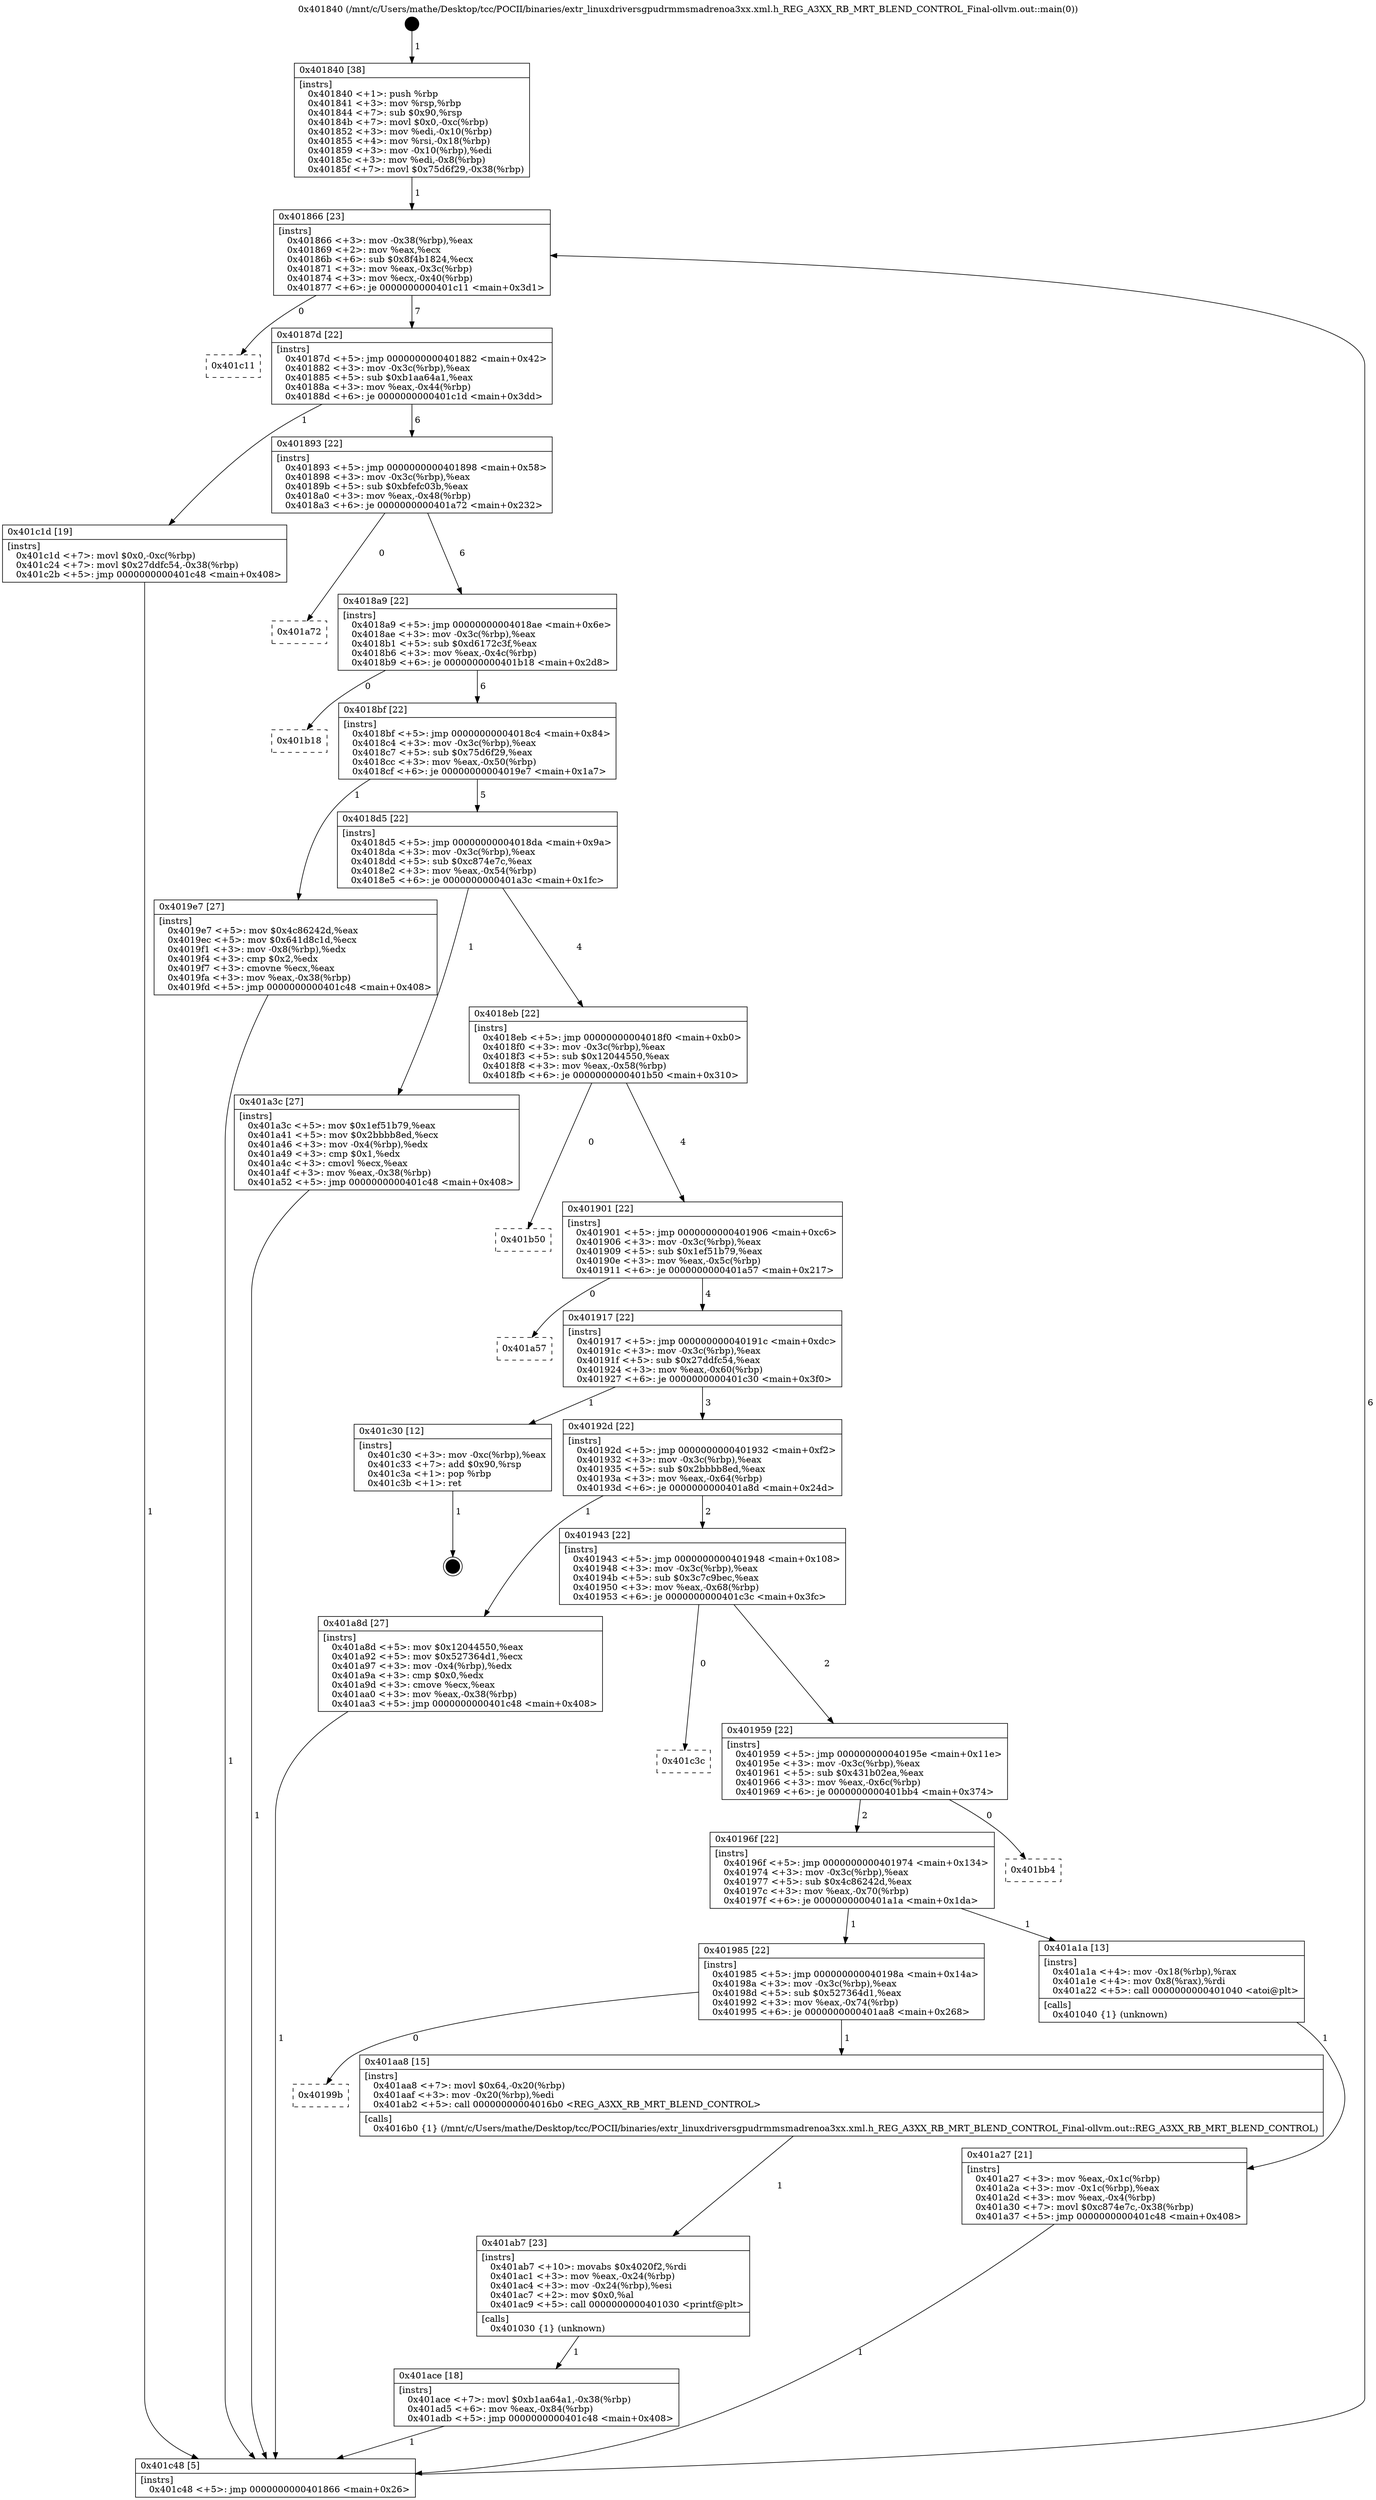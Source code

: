digraph "0x401840" {
  label = "0x401840 (/mnt/c/Users/mathe/Desktop/tcc/POCII/binaries/extr_linuxdriversgpudrmmsmadrenoa3xx.xml.h_REG_A3XX_RB_MRT_BLEND_CONTROL_Final-ollvm.out::main(0))"
  labelloc = "t"
  node[shape=record]

  Entry [label="",width=0.3,height=0.3,shape=circle,fillcolor=black,style=filled]
  "0x401866" [label="{
     0x401866 [23]\l
     | [instrs]\l
     &nbsp;&nbsp;0x401866 \<+3\>: mov -0x38(%rbp),%eax\l
     &nbsp;&nbsp;0x401869 \<+2\>: mov %eax,%ecx\l
     &nbsp;&nbsp;0x40186b \<+6\>: sub $0x8f4b1824,%ecx\l
     &nbsp;&nbsp;0x401871 \<+3\>: mov %eax,-0x3c(%rbp)\l
     &nbsp;&nbsp;0x401874 \<+3\>: mov %ecx,-0x40(%rbp)\l
     &nbsp;&nbsp;0x401877 \<+6\>: je 0000000000401c11 \<main+0x3d1\>\l
  }"]
  "0x401c11" [label="{
     0x401c11\l
  }", style=dashed]
  "0x40187d" [label="{
     0x40187d [22]\l
     | [instrs]\l
     &nbsp;&nbsp;0x40187d \<+5\>: jmp 0000000000401882 \<main+0x42\>\l
     &nbsp;&nbsp;0x401882 \<+3\>: mov -0x3c(%rbp),%eax\l
     &nbsp;&nbsp;0x401885 \<+5\>: sub $0xb1aa64a1,%eax\l
     &nbsp;&nbsp;0x40188a \<+3\>: mov %eax,-0x44(%rbp)\l
     &nbsp;&nbsp;0x40188d \<+6\>: je 0000000000401c1d \<main+0x3dd\>\l
  }"]
  Exit [label="",width=0.3,height=0.3,shape=circle,fillcolor=black,style=filled,peripheries=2]
  "0x401c1d" [label="{
     0x401c1d [19]\l
     | [instrs]\l
     &nbsp;&nbsp;0x401c1d \<+7\>: movl $0x0,-0xc(%rbp)\l
     &nbsp;&nbsp;0x401c24 \<+7\>: movl $0x27ddfc54,-0x38(%rbp)\l
     &nbsp;&nbsp;0x401c2b \<+5\>: jmp 0000000000401c48 \<main+0x408\>\l
  }"]
  "0x401893" [label="{
     0x401893 [22]\l
     | [instrs]\l
     &nbsp;&nbsp;0x401893 \<+5\>: jmp 0000000000401898 \<main+0x58\>\l
     &nbsp;&nbsp;0x401898 \<+3\>: mov -0x3c(%rbp),%eax\l
     &nbsp;&nbsp;0x40189b \<+5\>: sub $0xbfefc03b,%eax\l
     &nbsp;&nbsp;0x4018a0 \<+3\>: mov %eax,-0x48(%rbp)\l
     &nbsp;&nbsp;0x4018a3 \<+6\>: je 0000000000401a72 \<main+0x232\>\l
  }"]
  "0x401ace" [label="{
     0x401ace [18]\l
     | [instrs]\l
     &nbsp;&nbsp;0x401ace \<+7\>: movl $0xb1aa64a1,-0x38(%rbp)\l
     &nbsp;&nbsp;0x401ad5 \<+6\>: mov %eax,-0x84(%rbp)\l
     &nbsp;&nbsp;0x401adb \<+5\>: jmp 0000000000401c48 \<main+0x408\>\l
  }"]
  "0x401a72" [label="{
     0x401a72\l
  }", style=dashed]
  "0x4018a9" [label="{
     0x4018a9 [22]\l
     | [instrs]\l
     &nbsp;&nbsp;0x4018a9 \<+5\>: jmp 00000000004018ae \<main+0x6e\>\l
     &nbsp;&nbsp;0x4018ae \<+3\>: mov -0x3c(%rbp),%eax\l
     &nbsp;&nbsp;0x4018b1 \<+5\>: sub $0xd6172c3f,%eax\l
     &nbsp;&nbsp;0x4018b6 \<+3\>: mov %eax,-0x4c(%rbp)\l
     &nbsp;&nbsp;0x4018b9 \<+6\>: je 0000000000401b18 \<main+0x2d8\>\l
  }"]
  "0x401ab7" [label="{
     0x401ab7 [23]\l
     | [instrs]\l
     &nbsp;&nbsp;0x401ab7 \<+10\>: movabs $0x4020f2,%rdi\l
     &nbsp;&nbsp;0x401ac1 \<+3\>: mov %eax,-0x24(%rbp)\l
     &nbsp;&nbsp;0x401ac4 \<+3\>: mov -0x24(%rbp),%esi\l
     &nbsp;&nbsp;0x401ac7 \<+2\>: mov $0x0,%al\l
     &nbsp;&nbsp;0x401ac9 \<+5\>: call 0000000000401030 \<printf@plt\>\l
     | [calls]\l
     &nbsp;&nbsp;0x401030 \{1\} (unknown)\l
  }"]
  "0x401b18" [label="{
     0x401b18\l
  }", style=dashed]
  "0x4018bf" [label="{
     0x4018bf [22]\l
     | [instrs]\l
     &nbsp;&nbsp;0x4018bf \<+5\>: jmp 00000000004018c4 \<main+0x84\>\l
     &nbsp;&nbsp;0x4018c4 \<+3\>: mov -0x3c(%rbp),%eax\l
     &nbsp;&nbsp;0x4018c7 \<+5\>: sub $0x75d6f29,%eax\l
     &nbsp;&nbsp;0x4018cc \<+3\>: mov %eax,-0x50(%rbp)\l
     &nbsp;&nbsp;0x4018cf \<+6\>: je 00000000004019e7 \<main+0x1a7\>\l
  }"]
  "0x40199b" [label="{
     0x40199b\l
  }", style=dashed]
  "0x4019e7" [label="{
     0x4019e7 [27]\l
     | [instrs]\l
     &nbsp;&nbsp;0x4019e7 \<+5\>: mov $0x4c86242d,%eax\l
     &nbsp;&nbsp;0x4019ec \<+5\>: mov $0x641d8c1d,%ecx\l
     &nbsp;&nbsp;0x4019f1 \<+3\>: mov -0x8(%rbp),%edx\l
     &nbsp;&nbsp;0x4019f4 \<+3\>: cmp $0x2,%edx\l
     &nbsp;&nbsp;0x4019f7 \<+3\>: cmovne %ecx,%eax\l
     &nbsp;&nbsp;0x4019fa \<+3\>: mov %eax,-0x38(%rbp)\l
     &nbsp;&nbsp;0x4019fd \<+5\>: jmp 0000000000401c48 \<main+0x408\>\l
  }"]
  "0x4018d5" [label="{
     0x4018d5 [22]\l
     | [instrs]\l
     &nbsp;&nbsp;0x4018d5 \<+5\>: jmp 00000000004018da \<main+0x9a\>\l
     &nbsp;&nbsp;0x4018da \<+3\>: mov -0x3c(%rbp),%eax\l
     &nbsp;&nbsp;0x4018dd \<+5\>: sub $0xc874e7c,%eax\l
     &nbsp;&nbsp;0x4018e2 \<+3\>: mov %eax,-0x54(%rbp)\l
     &nbsp;&nbsp;0x4018e5 \<+6\>: je 0000000000401a3c \<main+0x1fc\>\l
  }"]
  "0x401c48" [label="{
     0x401c48 [5]\l
     | [instrs]\l
     &nbsp;&nbsp;0x401c48 \<+5\>: jmp 0000000000401866 \<main+0x26\>\l
  }"]
  "0x401840" [label="{
     0x401840 [38]\l
     | [instrs]\l
     &nbsp;&nbsp;0x401840 \<+1\>: push %rbp\l
     &nbsp;&nbsp;0x401841 \<+3\>: mov %rsp,%rbp\l
     &nbsp;&nbsp;0x401844 \<+7\>: sub $0x90,%rsp\l
     &nbsp;&nbsp;0x40184b \<+7\>: movl $0x0,-0xc(%rbp)\l
     &nbsp;&nbsp;0x401852 \<+3\>: mov %edi,-0x10(%rbp)\l
     &nbsp;&nbsp;0x401855 \<+4\>: mov %rsi,-0x18(%rbp)\l
     &nbsp;&nbsp;0x401859 \<+3\>: mov -0x10(%rbp),%edi\l
     &nbsp;&nbsp;0x40185c \<+3\>: mov %edi,-0x8(%rbp)\l
     &nbsp;&nbsp;0x40185f \<+7\>: movl $0x75d6f29,-0x38(%rbp)\l
  }"]
  "0x401aa8" [label="{
     0x401aa8 [15]\l
     | [instrs]\l
     &nbsp;&nbsp;0x401aa8 \<+7\>: movl $0x64,-0x20(%rbp)\l
     &nbsp;&nbsp;0x401aaf \<+3\>: mov -0x20(%rbp),%edi\l
     &nbsp;&nbsp;0x401ab2 \<+5\>: call 00000000004016b0 \<REG_A3XX_RB_MRT_BLEND_CONTROL\>\l
     | [calls]\l
     &nbsp;&nbsp;0x4016b0 \{1\} (/mnt/c/Users/mathe/Desktop/tcc/POCII/binaries/extr_linuxdriversgpudrmmsmadrenoa3xx.xml.h_REG_A3XX_RB_MRT_BLEND_CONTROL_Final-ollvm.out::REG_A3XX_RB_MRT_BLEND_CONTROL)\l
  }"]
  "0x401a3c" [label="{
     0x401a3c [27]\l
     | [instrs]\l
     &nbsp;&nbsp;0x401a3c \<+5\>: mov $0x1ef51b79,%eax\l
     &nbsp;&nbsp;0x401a41 \<+5\>: mov $0x2bbbb8ed,%ecx\l
     &nbsp;&nbsp;0x401a46 \<+3\>: mov -0x4(%rbp),%edx\l
     &nbsp;&nbsp;0x401a49 \<+3\>: cmp $0x1,%edx\l
     &nbsp;&nbsp;0x401a4c \<+3\>: cmovl %ecx,%eax\l
     &nbsp;&nbsp;0x401a4f \<+3\>: mov %eax,-0x38(%rbp)\l
     &nbsp;&nbsp;0x401a52 \<+5\>: jmp 0000000000401c48 \<main+0x408\>\l
  }"]
  "0x4018eb" [label="{
     0x4018eb [22]\l
     | [instrs]\l
     &nbsp;&nbsp;0x4018eb \<+5\>: jmp 00000000004018f0 \<main+0xb0\>\l
     &nbsp;&nbsp;0x4018f0 \<+3\>: mov -0x3c(%rbp),%eax\l
     &nbsp;&nbsp;0x4018f3 \<+5\>: sub $0x12044550,%eax\l
     &nbsp;&nbsp;0x4018f8 \<+3\>: mov %eax,-0x58(%rbp)\l
     &nbsp;&nbsp;0x4018fb \<+6\>: je 0000000000401b50 \<main+0x310\>\l
  }"]
  "0x401a27" [label="{
     0x401a27 [21]\l
     | [instrs]\l
     &nbsp;&nbsp;0x401a27 \<+3\>: mov %eax,-0x1c(%rbp)\l
     &nbsp;&nbsp;0x401a2a \<+3\>: mov -0x1c(%rbp),%eax\l
     &nbsp;&nbsp;0x401a2d \<+3\>: mov %eax,-0x4(%rbp)\l
     &nbsp;&nbsp;0x401a30 \<+7\>: movl $0xc874e7c,-0x38(%rbp)\l
     &nbsp;&nbsp;0x401a37 \<+5\>: jmp 0000000000401c48 \<main+0x408\>\l
  }"]
  "0x401b50" [label="{
     0x401b50\l
  }", style=dashed]
  "0x401901" [label="{
     0x401901 [22]\l
     | [instrs]\l
     &nbsp;&nbsp;0x401901 \<+5\>: jmp 0000000000401906 \<main+0xc6\>\l
     &nbsp;&nbsp;0x401906 \<+3\>: mov -0x3c(%rbp),%eax\l
     &nbsp;&nbsp;0x401909 \<+5\>: sub $0x1ef51b79,%eax\l
     &nbsp;&nbsp;0x40190e \<+3\>: mov %eax,-0x5c(%rbp)\l
     &nbsp;&nbsp;0x401911 \<+6\>: je 0000000000401a57 \<main+0x217\>\l
  }"]
  "0x401985" [label="{
     0x401985 [22]\l
     | [instrs]\l
     &nbsp;&nbsp;0x401985 \<+5\>: jmp 000000000040198a \<main+0x14a\>\l
     &nbsp;&nbsp;0x40198a \<+3\>: mov -0x3c(%rbp),%eax\l
     &nbsp;&nbsp;0x40198d \<+5\>: sub $0x527364d1,%eax\l
     &nbsp;&nbsp;0x401992 \<+3\>: mov %eax,-0x74(%rbp)\l
     &nbsp;&nbsp;0x401995 \<+6\>: je 0000000000401aa8 \<main+0x268\>\l
  }"]
  "0x401a57" [label="{
     0x401a57\l
  }", style=dashed]
  "0x401917" [label="{
     0x401917 [22]\l
     | [instrs]\l
     &nbsp;&nbsp;0x401917 \<+5\>: jmp 000000000040191c \<main+0xdc\>\l
     &nbsp;&nbsp;0x40191c \<+3\>: mov -0x3c(%rbp),%eax\l
     &nbsp;&nbsp;0x40191f \<+5\>: sub $0x27ddfc54,%eax\l
     &nbsp;&nbsp;0x401924 \<+3\>: mov %eax,-0x60(%rbp)\l
     &nbsp;&nbsp;0x401927 \<+6\>: je 0000000000401c30 \<main+0x3f0\>\l
  }"]
  "0x401a1a" [label="{
     0x401a1a [13]\l
     | [instrs]\l
     &nbsp;&nbsp;0x401a1a \<+4\>: mov -0x18(%rbp),%rax\l
     &nbsp;&nbsp;0x401a1e \<+4\>: mov 0x8(%rax),%rdi\l
     &nbsp;&nbsp;0x401a22 \<+5\>: call 0000000000401040 \<atoi@plt\>\l
     | [calls]\l
     &nbsp;&nbsp;0x401040 \{1\} (unknown)\l
  }"]
  "0x401c30" [label="{
     0x401c30 [12]\l
     | [instrs]\l
     &nbsp;&nbsp;0x401c30 \<+3\>: mov -0xc(%rbp),%eax\l
     &nbsp;&nbsp;0x401c33 \<+7\>: add $0x90,%rsp\l
     &nbsp;&nbsp;0x401c3a \<+1\>: pop %rbp\l
     &nbsp;&nbsp;0x401c3b \<+1\>: ret\l
  }"]
  "0x40192d" [label="{
     0x40192d [22]\l
     | [instrs]\l
     &nbsp;&nbsp;0x40192d \<+5\>: jmp 0000000000401932 \<main+0xf2\>\l
     &nbsp;&nbsp;0x401932 \<+3\>: mov -0x3c(%rbp),%eax\l
     &nbsp;&nbsp;0x401935 \<+5\>: sub $0x2bbbb8ed,%eax\l
     &nbsp;&nbsp;0x40193a \<+3\>: mov %eax,-0x64(%rbp)\l
     &nbsp;&nbsp;0x40193d \<+6\>: je 0000000000401a8d \<main+0x24d\>\l
  }"]
  "0x40196f" [label="{
     0x40196f [22]\l
     | [instrs]\l
     &nbsp;&nbsp;0x40196f \<+5\>: jmp 0000000000401974 \<main+0x134\>\l
     &nbsp;&nbsp;0x401974 \<+3\>: mov -0x3c(%rbp),%eax\l
     &nbsp;&nbsp;0x401977 \<+5\>: sub $0x4c86242d,%eax\l
     &nbsp;&nbsp;0x40197c \<+3\>: mov %eax,-0x70(%rbp)\l
     &nbsp;&nbsp;0x40197f \<+6\>: je 0000000000401a1a \<main+0x1da\>\l
  }"]
  "0x401a8d" [label="{
     0x401a8d [27]\l
     | [instrs]\l
     &nbsp;&nbsp;0x401a8d \<+5\>: mov $0x12044550,%eax\l
     &nbsp;&nbsp;0x401a92 \<+5\>: mov $0x527364d1,%ecx\l
     &nbsp;&nbsp;0x401a97 \<+3\>: mov -0x4(%rbp),%edx\l
     &nbsp;&nbsp;0x401a9a \<+3\>: cmp $0x0,%edx\l
     &nbsp;&nbsp;0x401a9d \<+3\>: cmove %ecx,%eax\l
     &nbsp;&nbsp;0x401aa0 \<+3\>: mov %eax,-0x38(%rbp)\l
     &nbsp;&nbsp;0x401aa3 \<+5\>: jmp 0000000000401c48 \<main+0x408\>\l
  }"]
  "0x401943" [label="{
     0x401943 [22]\l
     | [instrs]\l
     &nbsp;&nbsp;0x401943 \<+5\>: jmp 0000000000401948 \<main+0x108\>\l
     &nbsp;&nbsp;0x401948 \<+3\>: mov -0x3c(%rbp),%eax\l
     &nbsp;&nbsp;0x40194b \<+5\>: sub $0x3c7c9bec,%eax\l
     &nbsp;&nbsp;0x401950 \<+3\>: mov %eax,-0x68(%rbp)\l
     &nbsp;&nbsp;0x401953 \<+6\>: je 0000000000401c3c \<main+0x3fc\>\l
  }"]
  "0x401bb4" [label="{
     0x401bb4\l
  }", style=dashed]
  "0x401c3c" [label="{
     0x401c3c\l
  }", style=dashed]
  "0x401959" [label="{
     0x401959 [22]\l
     | [instrs]\l
     &nbsp;&nbsp;0x401959 \<+5\>: jmp 000000000040195e \<main+0x11e\>\l
     &nbsp;&nbsp;0x40195e \<+3\>: mov -0x3c(%rbp),%eax\l
     &nbsp;&nbsp;0x401961 \<+5\>: sub $0x431b02ea,%eax\l
     &nbsp;&nbsp;0x401966 \<+3\>: mov %eax,-0x6c(%rbp)\l
     &nbsp;&nbsp;0x401969 \<+6\>: je 0000000000401bb4 \<main+0x374\>\l
  }"]
  Entry -> "0x401840" [label=" 1"]
  "0x401866" -> "0x401c11" [label=" 0"]
  "0x401866" -> "0x40187d" [label=" 7"]
  "0x401c30" -> Exit [label=" 1"]
  "0x40187d" -> "0x401c1d" [label=" 1"]
  "0x40187d" -> "0x401893" [label=" 6"]
  "0x401c1d" -> "0x401c48" [label=" 1"]
  "0x401893" -> "0x401a72" [label=" 0"]
  "0x401893" -> "0x4018a9" [label=" 6"]
  "0x401ace" -> "0x401c48" [label=" 1"]
  "0x4018a9" -> "0x401b18" [label=" 0"]
  "0x4018a9" -> "0x4018bf" [label=" 6"]
  "0x401ab7" -> "0x401ace" [label=" 1"]
  "0x4018bf" -> "0x4019e7" [label=" 1"]
  "0x4018bf" -> "0x4018d5" [label=" 5"]
  "0x4019e7" -> "0x401c48" [label=" 1"]
  "0x401840" -> "0x401866" [label=" 1"]
  "0x401c48" -> "0x401866" [label=" 6"]
  "0x401aa8" -> "0x401ab7" [label=" 1"]
  "0x4018d5" -> "0x401a3c" [label=" 1"]
  "0x4018d5" -> "0x4018eb" [label=" 4"]
  "0x401985" -> "0x40199b" [label=" 0"]
  "0x4018eb" -> "0x401b50" [label=" 0"]
  "0x4018eb" -> "0x401901" [label=" 4"]
  "0x401985" -> "0x401aa8" [label=" 1"]
  "0x401901" -> "0x401a57" [label=" 0"]
  "0x401901" -> "0x401917" [label=" 4"]
  "0x401a8d" -> "0x401c48" [label=" 1"]
  "0x401917" -> "0x401c30" [label=" 1"]
  "0x401917" -> "0x40192d" [label=" 3"]
  "0x401a3c" -> "0x401c48" [label=" 1"]
  "0x40192d" -> "0x401a8d" [label=" 1"]
  "0x40192d" -> "0x401943" [label=" 2"]
  "0x401a1a" -> "0x401a27" [label=" 1"]
  "0x401943" -> "0x401c3c" [label=" 0"]
  "0x401943" -> "0x401959" [label=" 2"]
  "0x40196f" -> "0x401985" [label=" 1"]
  "0x401959" -> "0x401bb4" [label=" 0"]
  "0x401959" -> "0x40196f" [label=" 2"]
  "0x401a27" -> "0x401c48" [label=" 1"]
  "0x40196f" -> "0x401a1a" [label=" 1"]
}
